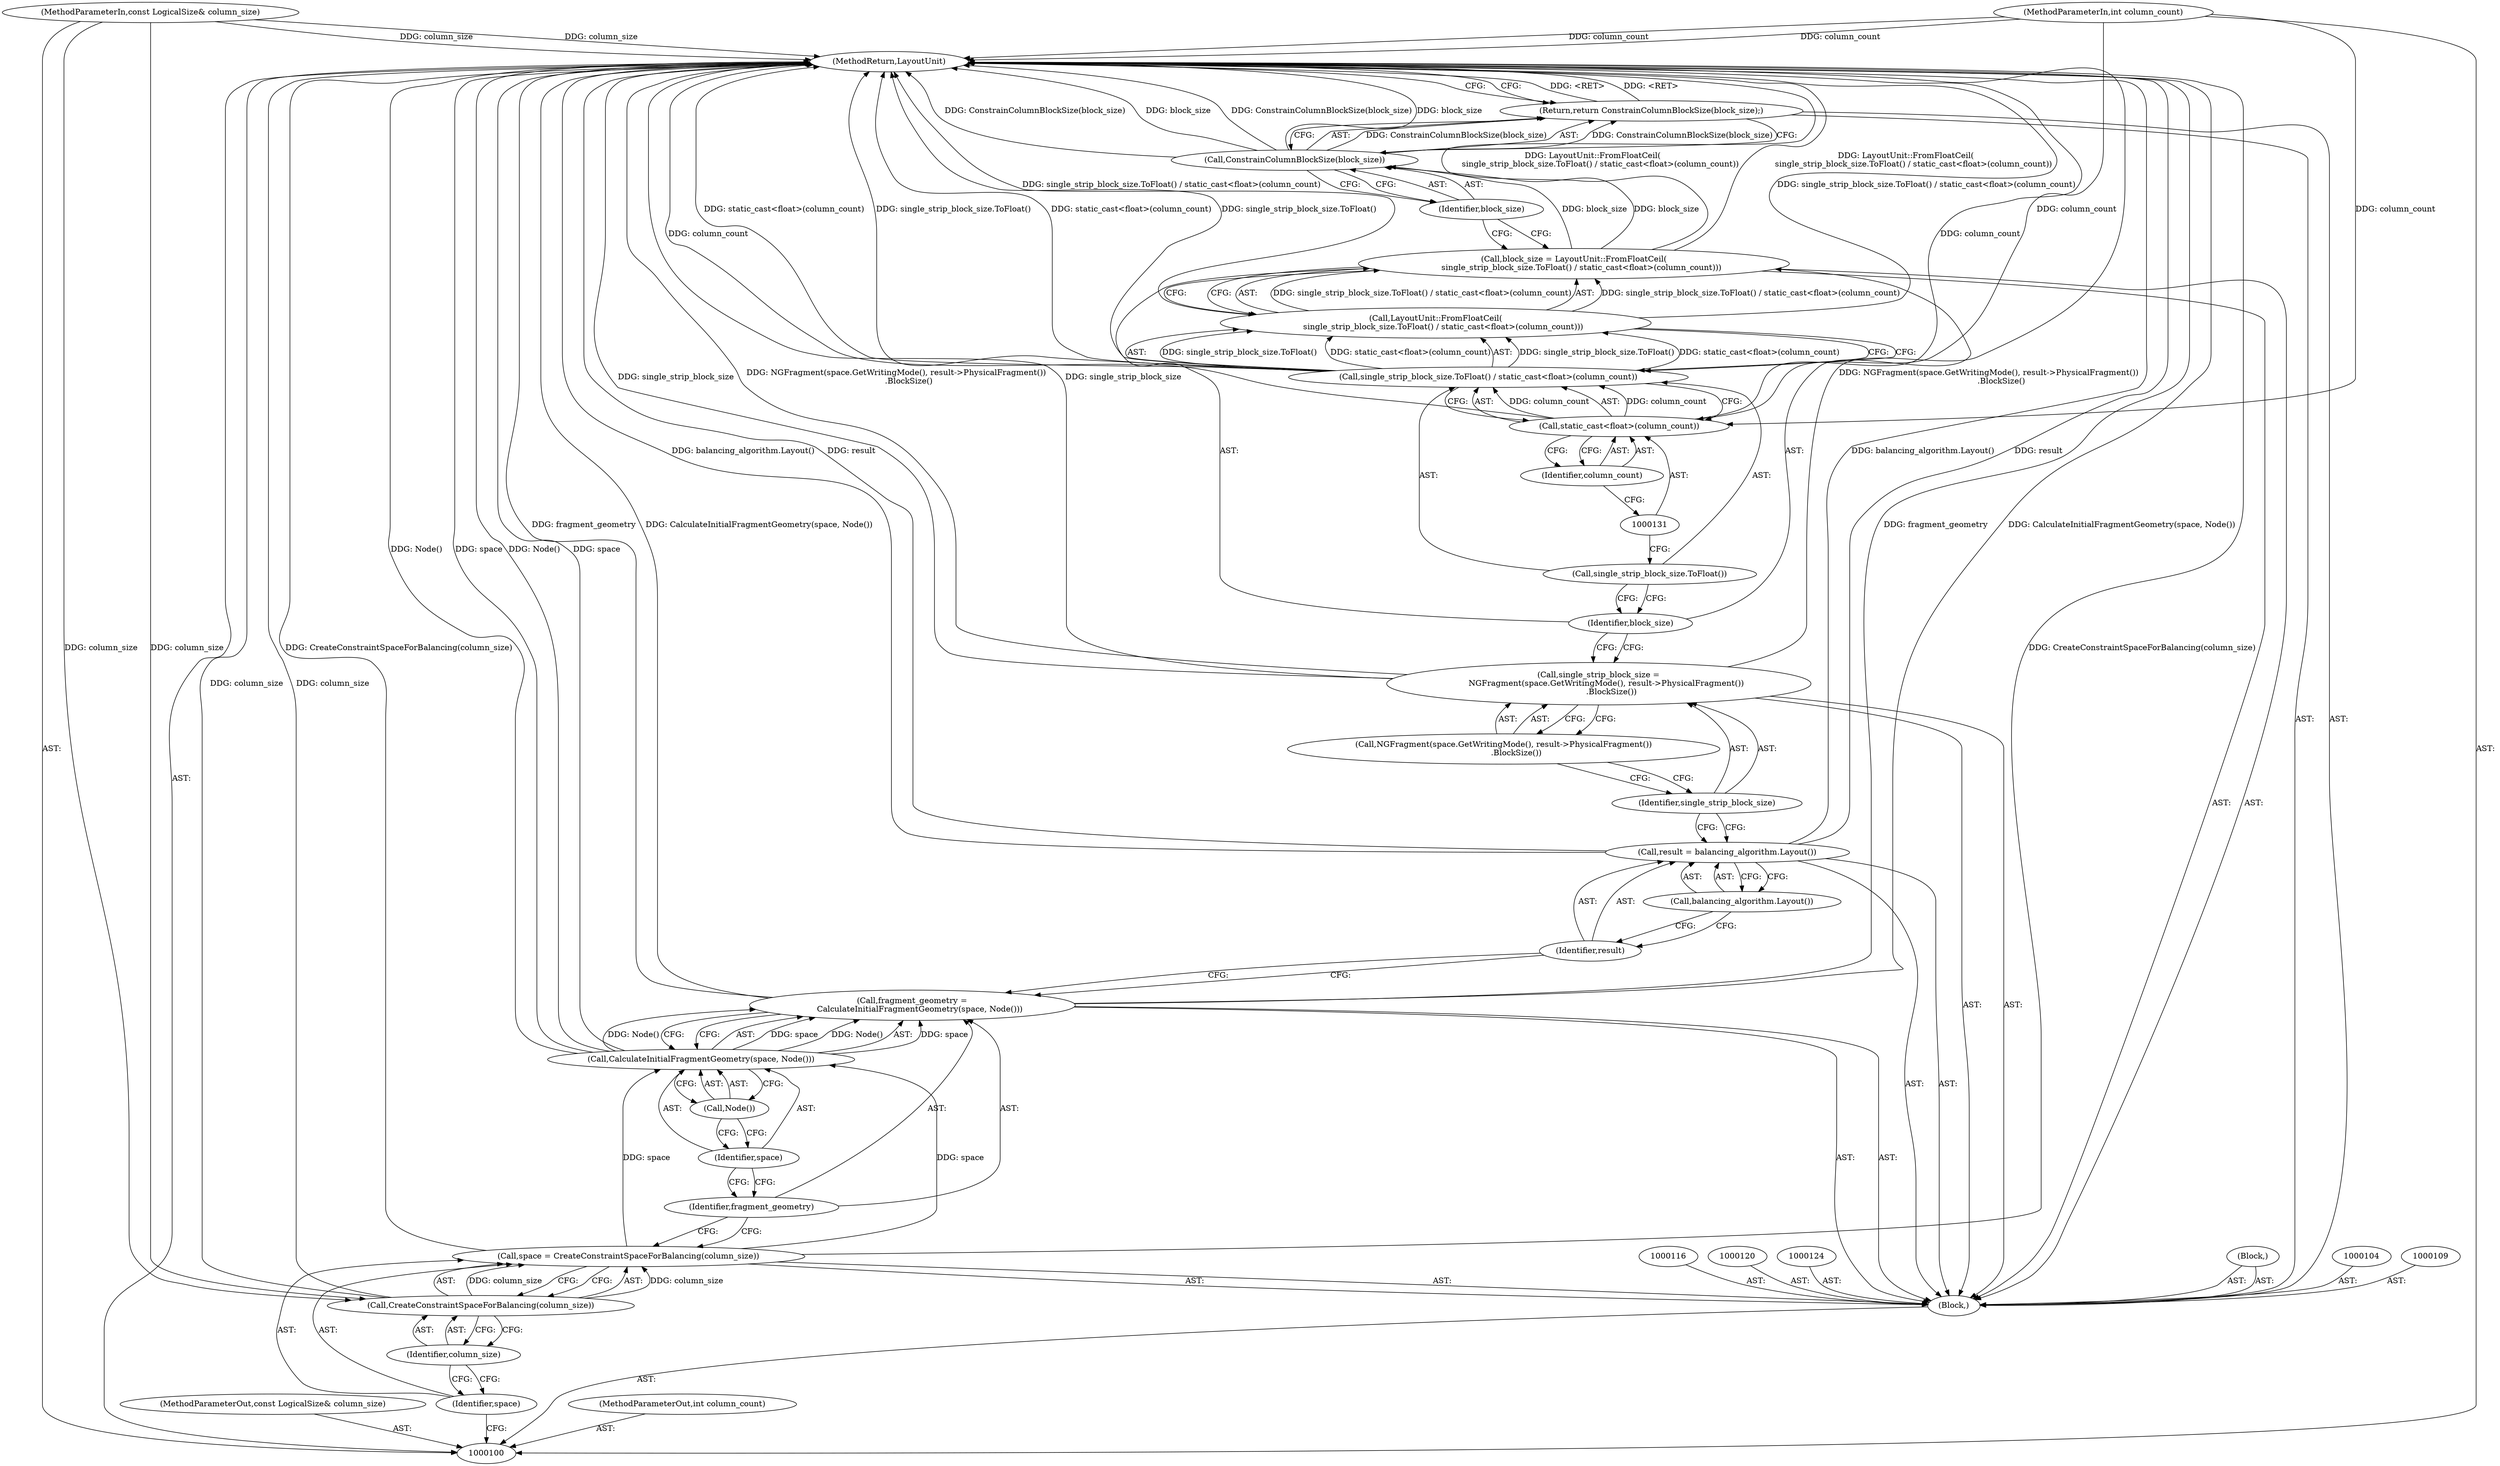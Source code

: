 digraph "1_Chrome_f85716d839636e0814d3309ce1d8f8a2cd1fb9a8" {
"1000136" [label="(MethodReturn,LayoutUnit)"];
"1000121" [label="(Call,single_strip_block_size =\n      NGFragment(space.GetWritingMode(), result->PhysicalFragment())\n          .BlockSize())"];
"1000122" [label="(Identifier,single_strip_block_size)"];
"1000123" [label="(Call,NGFragment(space.GetWritingMode(), result->PhysicalFragment())\n          .BlockSize())"];
"1000125" [label="(Call,block_size = LayoutUnit::FromFloatCeil(\n      single_strip_block_size.ToFloat() / static_cast<float>(column_count)))"];
"1000126" [label="(Identifier,block_size)"];
"1000127" [label="(Call,LayoutUnit::FromFloatCeil(\n      single_strip_block_size.ToFloat() / static_cast<float>(column_count)))"];
"1000130" [label="(Call,static_cast<float>(column_count))"];
"1000128" [label="(Call,single_strip_block_size.ToFloat() / static_cast<float>(column_count))"];
"1000129" [label="(Call,single_strip_block_size.ToFloat())"];
"1000132" [label="(Identifier,column_count)"];
"1000133" [label="(Return,return ConstrainColumnBlockSize(block_size);)"];
"1000135" [label="(Identifier,block_size)"];
"1000134" [label="(Call,ConstrainColumnBlockSize(block_size))"];
"1000101" [label="(MethodParameterIn,const LogicalSize& column_size)"];
"1000189" [label="(MethodParameterOut,const LogicalSize& column_size)"];
"1000103" [label="(Block,)"];
"1000102" [label="(MethodParameterIn,int column_count)"];
"1000190" [label="(MethodParameterOut,int column_count)"];
"1000105" [label="(Call,space = CreateConstraintSpaceForBalancing(column_size))"];
"1000106" [label="(Identifier,space)"];
"1000107" [label="(Call,CreateConstraintSpaceForBalancing(column_size))"];
"1000108" [label="(Identifier,column_size)"];
"1000110" [label="(Call,fragment_geometry =\n      CalculateInitialFragmentGeometry(space, Node()))"];
"1000111" [label="(Identifier,fragment_geometry)"];
"1000113" [label="(Identifier,space)"];
"1000114" [label="(Call,Node())"];
"1000112" [label="(Call,CalculateInitialFragmentGeometry(space, Node()))"];
"1000115" [label="(Block,)"];
"1000117" [label="(Call,result = balancing_algorithm.Layout())"];
"1000118" [label="(Identifier,result)"];
"1000119" [label="(Call,balancing_algorithm.Layout())"];
"1000136" -> "1000100"  [label="AST: "];
"1000136" -> "1000133"  [label="CFG: "];
"1000128" -> "1000136"  [label="DDG: static_cast<float>(column_count)"];
"1000128" -> "1000136"  [label="DDG: single_strip_block_size.ToFloat()"];
"1000107" -> "1000136"  [label="DDG: column_size"];
"1000105" -> "1000136"  [label="DDG: CreateConstraintSpaceForBalancing(column_size)"];
"1000112" -> "1000136"  [label="DDG: Node()"];
"1000112" -> "1000136"  [label="DDG: space"];
"1000125" -> "1000136"  [label="DDG: LayoutUnit::FromFloatCeil(\n      single_strip_block_size.ToFloat() / static_cast<float>(column_count))"];
"1000117" -> "1000136"  [label="DDG: result"];
"1000117" -> "1000136"  [label="DDG: balancing_algorithm.Layout()"];
"1000121" -> "1000136"  [label="DDG: single_strip_block_size"];
"1000121" -> "1000136"  [label="DDG: NGFragment(space.GetWritingMode(), result->PhysicalFragment())\n          .BlockSize()"];
"1000127" -> "1000136"  [label="DDG: single_strip_block_size.ToFloat() / static_cast<float>(column_count)"];
"1000110" -> "1000136"  [label="DDG: fragment_geometry"];
"1000110" -> "1000136"  [label="DDG: CalculateInitialFragmentGeometry(space, Node())"];
"1000130" -> "1000136"  [label="DDG: column_count"];
"1000134" -> "1000136"  [label="DDG: ConstrainColumnBlockSize(block_size)"];
"1000134" -> "1000136"  [label="DDG: block_size"];
"1000102" -> "1000136"  [label="DDG: column_count"];
"1000101" -> "1000136"  [label="DDG: column_size"];
"1000133" -> "1000136"  [label="DDG: <RET>"];
"1000121" -> "1000103"  [label="AST: "];
"1000121" -> "1000123"  [label="CFG: "];
"1000122" -> "1000121"  [label="AST: "];
"1000123" -> "1000121"  [label="AST: "];
"1000126" -> "1000121"  [label="CFG: "];
"1000121" -> "1000136"  [label="DDG: single_strip_block_size"];
"1000121" -> "1000136"  [label="DDG: NGFragment(space.GetWritingMode(), result->PhysicalFragment())\n          .BlockSize()"];
"1000122" -> "1000121"  [label="AST: "];
"1000122" -> "1000117"  [label="CFG: "];
"1000123" -> "1000122"  [label="CFG: "];
"1000123" -> "1000121"  [label="AST: "];
"1000123" -> "1000122"  [label="CFG: "];
"1000121" -> "1000123"  [label="CFG: "];
"1000125" -> "1000103"  [label="AST: "];
"1000125" -> "1000127"  [label="CFG: "];
"1000126" -> "1000125"  [label="AST: "];
"1000127" -> "1000125"  [label="AST: "];
"1000135" -> "1000125"  [label="CFG: "];
"1000125" -> "1000136"  [label="DDG: LayoutUnit::FromFloatCeil(\n      single_strip_block_size.ToFloat() / static_cast<float>(column_count))"];
"1000127" -> "1000125"  [label="DDG: single_strip_block_size.ToFloat() / static_cast<float>(column_count)"];
"1000125" -> "1000134"  [label="DDG: block_size"];
"1000126" -> "1000125"  [label="AST: "];
"1000126" -> "1000121"  [label="CFG: "];
"1000129" -> "1000126"  [label="CFG: "];
"1000127" -> "1000125"  [label="AST: "];
"1000127" -> "1000128"  [label="CFG: "];
"1000128" -> "1000127"  [label="AST: "];
"1000125" -> "1000127"  [label="CFG: "];
"1000127" -> "1000136"  [label="DDG: single_strip_block_size.ToFloat() / static_cast<float>(column_count)"];
"1000127" -> "1000125"  [label="DDG: single_strip_block_size.ToFloat() / static_cast<float>(column_count)"];
"1000128" -> "1000127"  [label="DDG: single_strip_block_size.ToFloat()"];
"1000128" -> "1000127"  [label="DDG: static_cast<float>(column_count)"];
"1000130" -> "1000128"  [label="AST: "];
"1000130" -> "1000132"  [label="CFG: "];
"1000131" -> "1000130"  [label="AST: "];
"1000132" -> "1000130"  [label="AST: "];
"1000128" -> "1000130"  [label="CFG: "];
"1000130" -> "1000136"  [label="DDG: column_count"];
"1000130" -> "1000128"  [label="DDG: column_count"];
"1000102" -> "1000130"  [label="DDG: column_count"];
"1000128" -> "1000127"  [label="AST: "];
"1000128" -> "1000130"  [label="CFG: "];
"1000129" -> "1000128"  [label="AST: "];
"1000130" -> "1000128"  [label="AST: "];
"1000127" -> "1000128"  [label="CFG: "];
"1000128" -> "1000136"  [label="DDG: static_cast<float>(column_count)"];
"1000128" -> "1000136"  [label="DDG: single_strip_block_size.ToFloat()"];
"1000128" -> "1000127"  [label="DDG: single_strip_block_size.ToFloat()"];
"1000128" -> "1000127"  [label="DDG: static_cast<float>(column_count)"];
"1000130" -> "1000128"  [label="DDG: column_count"];
"1000129" -> "1000128"  [label="AST: "];
"1000129" -> "1000126"  [label="CFG: "];
"1000131" -> "1000129"  [label="CFG: "];
"1000132" -> "1000130"  [label="AST: "];
"1000132" -> "1000131"  [label="CFG: "];
"1000130" -> "1000132"  [label="CFG: "];
"1000133" -> "1000103"  [label="AST: "];
"1000133" -> "1000134"  [label="CFG: "];
"1000134" -> "1000133"  [label="AST: "];
"1000136" -> "1000133"  [label="CFG: "];
"1000133" -> "1000136"  [label="DDG: <RET>"];
"1000134" -> "1000133"  [label="DDG: ConstrainColumnBlockSize(block_size)"];
"1000135" -> "1000134"  [label="AST: "];
"1000135" -> "1000125"  [label="CFG: "];
"1000134" -> "1000135"  [label="CFG: "];
"1000134" -> "1000133"  [label="AST: "];
"1000134" -> "1000135"  [label="CFG: "];
"1000135" -> "1000134"  [label="AST: "];
"1000133" -> "1000134"  [label="CFG: "];
"1000134" -> "1000136"  [label="DDG: ConstrainColumnBlockSize(block_size)"];
"1000134" -> "1000136"  [label="DDG: block_size"];
"1000134" -> "1000133"  [label="DDG: ConstrainColumnBlockSize(block_size)"];
"1000125" -> "1000134"  [label="DDG: block_size"];
"1000101" -> "1000100"  [label="AST: "];
"1000101" -> "1000136"  [label="DDG: column_size"];
"1000101" -> "1000107"  [label="DDG: column_size"];
"1000189" -> "1000100"  [label="AST: "];
"1000103" -> "1000100"  [label="AST: "];
"1000104" -> "1000103"  [label="AST: "];
"1000105" -> "1000103"  [label="AST: "];
"1000109" -> "1000103"  [label="AST: "];
"1000110" -> "1000103"  [label="AST: "];
"1000115" -> "1000103"  [label="AST: "];
"1000116" -> "1000103"  [label="AST: "];
"1000117" -> "1000103"  [label="AST: "];
"1000120" -> "1000103"  [label="AST: "];
"1000121" -> "1000103"  [label="AST: "];
"1000124" -> "1000103"  [label="AST: "];
"1000125" -> "1000103"  [label="AST: "];
"1000133" -> "1000103"  [label="AST: "];
"1000102" -> "1000100"  [label="AST: "];
"1000102" -> "1000136"  [label="DDG: column_count"];
"1000102" -> "1000130"  [label="DDG: column_count"];
"1000190" -> "1000100"  [label="AST: "];
"1000105" -> "1000103"  [label="AST: "];
"1000105" -> "1000107"  [label="CFG: "];
"1000106" -> "1000105"  [label="AST: "];
"1000107" -> "1000105"  [label="AST: "];
"1000111" -> "1000105"  [label="CFG: "];
"1000105" -> "1000136"  [label="DDG: CreateConstraintSpaceForBalancing(column_size)"];
"1000107" -> "1000105"  [label="DDG: column_size"];
"1000105" -> "1000112"  [label="DDG: space"];
"1000106" -> "1000105"  [label="AST: "];
"1000106" -> "1000100"  [label="CFG: "];
"1000108" -> "1000106"  [label="CFG: "];
"1000107" -> "1000105"  [label="AST: "];
"1000107" -> "1000108"  [label="CFG: "];
"1000108" -> "1000107"  [label="AST: "];
"1000105" -> "1000107"  [label="CFG: "];
"1000107" -> "1000136"  [label="DDG: column_size"];
"1000107" -> "1000105"  [label="DDG: column_size"];
"1000101" -> "1000107"  [label="DDG: column_size"];
"1000108" -> "1000107"  [label="AST: "];
"1000108" -> "1000106"  [label="CFG: "];
"1000107" -> "1000108"  [label="CFG: "];
"1000110" -> "1000103"  [label="AST: "];
"1000110" -> "1000112"  [label="CFG: "];
"1000111" -> "1000110"  [label="AST: "];
"1000112" -> "1000110"  [label="AST: "];
"1000118" -> "1000110"  [label="CFG: "];
"1000110" -> "1000136"  [label="DDG: fragment_geometry"];
"1000110" -> "1000136"  [label="DDG: CalculateInitialFragmentGeometry(space, Node())"];
"1000112" -> "1000110"  [label="DDG: space"];
"1000112" -> "1000110"  [label="DDG: Node()"];
"1000111" -> "1000110"  [label="AST: "];
"1000111" -> "1000105"  [label="CFG: "];
"1000113" -> "1000111"  [label="CFG: "];
"1000113" -> "1000112"  [label="AST: "];
"1000113" -> "1000111"  [label="CFG: "];
"1000114" -> "1000113"  [label="CFG: "];
"1000114" -> "1000112"  [label="AST: "];
"1000114" -> "1000113"  [label="CFG: "];
"1000112" -> "1000114"  [label="CFG: "];
"1000112" -> "1000110"  [label="AST: "];
"1000112" -> "1000114"  [label="CFG: "];
"1000113" -> "1000112"  [label="AST: "];
"1000114" -> "1000112"  [label="AST: "];
"1000110" -> "1000112"  [label="CFG: "];
"1000112" -> "1000136"  [label="DDG: Node()"];
"1000112" -> "1000136"  [label="DDG: space"];
"1000112" -> "1000110"  [label="DDG: space"];
"1000112" -> "1000110"  [label="DDG: Node()"];
"1000105" -> "1000112"  [label="DDG: space"];
"1000115" -> "1000103"  [label="AST: "];
"1000117" -> "1000103"  [label="AST: "];
"1000117" -> "1000119"  [label="CFG: "];
"1000118" -> "1000117"  [label="AST: "];
"1000119" -> "1000117"  [label="AST: "];
"1000122" -> "1000117"  [label="CFG: "];
"1000117" -> "1000136"  [label="DDG: result"];
"1000117" -> "1000136"  [label="DDG: balancing_algorithm.Layout()"];
"1000118" -> "1000117"  [label="AST: "];
"1000118" -> "1000110"  [label="CFG: "];
"1000119" -> "1000118"  [label="CFG: "];
"1000119" -> "1000117"  [label="AST: "];
"1000119" -> "1000118"  [label="CFG: "];
"1000117" -> "1000119"  [label="CFG: "];
}
